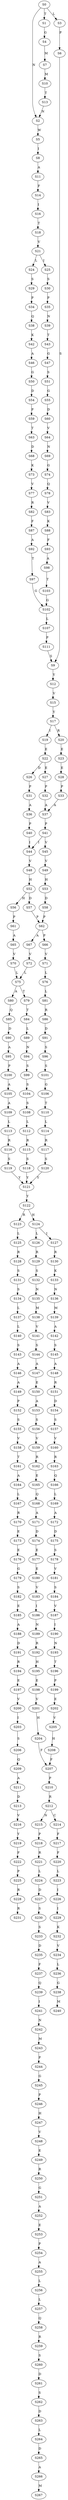 strict digraph  {
	S0 -> S1 [ label = T ];
	S0 -> S2 [ label = N ];
	S0 -> S3 [ label = L ];
	S1 -> S4 [ label = G ];
	S2 -> S5 [ label = W ];
	S3 -> S6 [ label = P ];
	S4 -> S7 [ label = M ];
	S5 -> S8 [ label = I ];
	S6 -> S9 [ label = S ];
	S7 -> S10 [ label = M ];
	S8 -> S11 [ label = A ];
	S9 -> S12 [ label = Y ];
	S10 -> S13 [ label = T ];
	S11 -> S14 [ label = F ];
	S12 -> S15 [ label = V ];
	S13 -> S2 [ label = N ];
	S14 -> S16 [ label = I ];
	S15 -> S17 [ label = Y ];
	S16 -> S18 [ label = T ];
	S17 -> S19 [ label = I ];
	S17 -> S20 [ label = R ];
	S18 -> S21 [ label = V ];
	S19 -> S22 [ label = E ];
	S20 -> S23 [ label = E ];
	S21 -> S24 [ label = L ];
	S21 -> S25 [ label = I ];
	S22 -> S26 [ label = D ];
	S22 -> S27 [ label = E ];
	S23 -> S28 [ label = E ];
	S24 -> S29 [ label = S ];
	S25 -> S30 [ label = S ];
	S26 -> S31 [ label = P ];
	S27 -> S32 [ label = P ];
	S28 -> S33 [ label = P ];
	S29 -> S34 [ label = P ];
	S30 -> S35 [ label = P ];
	S31 -> S36 [ label = A ];
	S32 -> S37 [ label = A ];
	S33 -> S37 [ label = A ];
	S34 -> S38 [ label = Q ];
	S35 -> S39 [ label = N ];
	S36 -> S40 [ label = P ];
	S37 -> S41 [ label = P ];
	S38 -> S42 [ label = K ];
	S39 -> S43 [ label = T ];
	S40 -> S44 [ label = I ];
	S41 -> S44 [ label = I ];
	S41 -> S45 [ label = V ];
	S42 -> S46 [ label = A ];
	S43 -> S47 [ label = G ];
	S44 -> S48 [ label = V ];
	S45 -> S49 [ label = V ];
	S46 -> S50 [ label = G ];
	S47 -> S51 [ label = S ];
	S48 -> S52 [ label = H ];
	S49 -> S53 [ label = H ];
	S50 -> S54 [ label = D ];
	S51 -> S55 [ label = G ];
	S52 -> S56 [ label = H ];
	S52 -> S57 [ label = D ];
	S53 -> S58 [ label = D ];
	S54 -> S59 [ label = P ];
	S55 -> S60 [ label = D ];
	S56 -> S61 [ label = P ];
	S57 -> S62 [ label = P ];
	S58 -> S62 [ label = P ];
	S59 -> S63 [ label = T ];
	S60 -> S64 [ label = V ];
	S61 -> S65 [ label = A ];
	S62 -> S66 [ label = P ];
	S62 -> S67 [ label = A ];
	S63 -> S68 [ label = D ];
	S64 -> S69 [ label = N ];
	S65 -> S70 [ label = V ];
	S66 -> S71 [ label = V ];
	S67 -> S72 [ label = V ];
	S68 -> S73 [ label = K ];
	S69 -> S74 [ label = G ];
	S70 -> S75 [ label = L ];
	S71 -> S76 [ label = L ];
	S72 -> S75 [ label = L ];
	S73 -> S77 [ label = V ];
	S74 -> S78 [ label = Q ];
	S75 -> S79 [ label = T ];
	S75 -> S80 [ label = A ];
	S76 -> S81 [ label = L ];
	S77 -> S82 [ label = R ];
	S78 -> S83 [ label = V ];
	S79 -> S84 [ label = T ];
	S80 -> S85 [ label = Q ];
	S81 -> S86 [ label = R ];
	S82 -> S87 [ label = F ];
	S83 -> S88 [ label = K ];
	S84 -> S89 [ label = L ];
	S85 -> S90 [ label = D ];
	S86 -> S91 [ label = D ];
	S87 -> S92 [ label = A ];
	S88 -> S93 [ label = F ];
	S89 -> S94 [ label = N ];
	S90 -> S95 [ label = A ];
	S91 -> S96 [ label = S ];
	S92 -> S97 [ label = T ];
	S93 -> S98 [ label = A ];
	S94 -> S99 [ label = S ];
	S95 -> S100 [ label = P ];
	S96 -> S101 [ label = S ];
	S97 -> S102 [ label = G ];
	S98 -> S103 [ label = T ];
	S99 -> S104 [ label = S ];
	S100 -> S105 [ label = A ];
	S101 -> S106 [ label = G ];
	S102 -> S107 [ label = L ];
	S103 -> S102 [ label = G ];
	S104 -> S108 [ label = S ];
	S105 -> S109 [ label = A ];
	S106 -> S110 [ label = T ];
	S107 -> S111 [ label = P ];
	S108 -> S112 [ label = L ];
	S109 -> S113 [ label = L ];
	S110 -> S114 [ label = L ];
	S111 -> S9 [ label = S ];
	S112 -> S115 [ label = R ];
	S113 -> S116 [ label = R ];
	S114 -> S117 [ label = R ];
	S115 -> S118 [ label = S ];
	S116 -> S119 [ label = S ];
	S117 -> S120 [ label = S ];
	S118 -> S121 [ label = Y ];
	S119 -> S121 [ label = Y ];
	S120 -> S121 [ label = Y ];
	S121 -> S122 [ label = Y ];
	S122 -> S123 [ label = R ];
	S122 -> S124 [ label = H ];
	S123 -> S125 [ label = L ];
	S124 -> S126 [ label = L ];
	S124 -> S127 [ label = I ];
	S125 -> S128 [ label = R ];
	S126 -> S129 [ label = R ];
	S127 -> S130 [ label = R ];
	S128 -> S131 [ label = S ];
	S129 -> S132 [ label = S ];
	S130 -> S133 [ label = K ];
	S131 -> S134 [ label = S ];
	S132 -> S135 [ label = N ];
	S133 -> S136 [ label = N ];
	S134 -> S137 [ label = L ];
	S135 -> S138 [ label = M ];
	S136 -> S139 [ label = M ];
	S137 -> S140 [ label = L ];
	S138 -> S141 [ label = V ];
	S139 -> S142 [ label = A ];
	S140 -> S143 [ label = S ];
	S141 -> S144 [ label = S ];
	S142 -> S145 [ label = S ];
	S143 -> S146 [ label = A ];
	S144 -> S147 [ label = A ];
	S145 -> S148 [ label = A ];
	S146 -> S149 [ label = A ];
	S147 -> S150 [ label = E ];
	S148 -> S151 [ label = R ];
	S149 -> S152 [ label = P ];
	S150 -> S153 [ label = A ];
	S151 -> S154 [ label = D ];
	S152 -> S155 [ label = S ];
	S153 -> S156 [ label = S ];
	S154 -> S157 [ label = S ];
	S155 -> S158 [ label = V ];
	S156 -> S159 [ label = V ];
	S157 -> S160 [ label = V ];
	S158 -> S161 [ label = T ];
	S159 -> S162 [ label = R ];
	S160 -> S163 [ label = R ];
	S161 -> S164 [ label = A ];
	S162 -> S165 [ label = E ];
	S163 -> S166 [ label = Q ];
	S164 -> S167 [ label = L ];
	S165 -> S168 [ label = Q ];
	S166 -> S169 [ label = L ];
	S167 -> S170 [ label = R ];
	S168 -> S171 [ label = A ];
	S169 -> S172 [ label = A ];
	S170 -> S173 [ label = E ];
	S171 -> S174 [ label = D ];
	S172 -> S175 [ label = D ];
	S173 -> S176 [ label = E ];
	S174 -> S177 [ label = E ];
	S175 -> S178 [ label = S ];
	S176 -> S179 [ label = G ];
	S177 -> S180 [ label = E ];
	S178 -> S181 [ label = V ];
	S179 -> S182 [ label = S ];
	S180 -> S183 [ label = V ];
	S181 -> S184 [ label = S ];
	S182 -> S185 [ label = E ];
	S183 -> S186 [ label = I ];
	S184 -> S187 [ label = V ];
	S185 -> S188 [ label = A ];
	S186 -> S189 [ label = N ];
	S187 -> S190 [ label = I ];
	S188 -> S191 [ label = D ];
	S189 -> S192 [ label = R ];
	S190 -> S193 [ label = N ];
	S191 -> S194 [ label = R ];
	S192 -> S195 [ label = H ];
	S193 -> S196 [ label = T ];
	S194 -> S197 [ label = E ];
	S195 -> S198 [ label = E ];
	S196 -> S199 [ label = P ];
	S197 -> S200 [ label = V ];
	S198 -> S201 [ label = V ];
	S199 -> S202 [ label = E ];
	S200 -> S203 [ label = I ];
	S201 -> S204 [ label = H ];
	S202 -> S205 [ label = V ];
	S203 -> S206 [ label = S ];
	S204 -> S207 [ label = F ];
	S205 -> S208 [ label = H ];
	S206 -> S209 [ label = Q ];
	S207 -> S210 [ label = P ];
	S208 -> S207 [ label = F ];
	S209 -> S211 [ label = A ];
	S210 -> S212 [ label = R ];
	S211 -> S213 [ label = D ];
	S212 -> S214 [ label = C ];
	S212 -> S215 [ label = N ];
	S213 -> S216 [ label = V ];
	S214 -> S217 [ label = F ];
	S215 -> S218 [ label = P ];
	S216 -> S219 [ label = Y ];
	S217 -> S220 [ label = F ];
	S218 -> S221 [ label = R ];
	S219 -> S222 [ label = F ];
	S220 -> S223 [ label = L ];
	S221 -> S224 [ label = L ];
	S222 -> S225 [ label = P ];
	S223 -> S226 [ label = I ];
	S224 -> S227 [ label = D ];
	S225 -> S228 [ label = R ];
	S226 -> S229 [ label = I ];
	S227 -> S230 [ label = S ];
	S228 -> S231 [ label = R ];
	S229 -> S232 [ label = K ];
	S230 -> S233 [ label = S ];
	S232 -> S234 [ label = V ];
	S233 -> S235 [ label = D ];
	S234 -> S236 [ label = L ];
	S235 -> S237 [ label = F ];
	S236 -> S238 [ label = G ];
	S237 -> S239 [ label = Q ];
	S238 -> S240 [ label = M ];
	S239 -> S241 [ label = I ];
	S241 -> S242 [ label = N ];
	S242 -> S243 [ label = M ];
	S243 -> S244 [ label = P ];
	S244 -> S245 [ label = G ];
	S245 -> S246 [ label = P ];
	S246 -> S247 [ label = H ];
	S247 -> S248 [ label = V ];
	S248 -> S249 [ label = E ];
	S249 -> S250 [ label = R ];
	S250 -> S251 [ label = G ];
	S251 -> S252 [ label = A ];
	S252 -> S253 [ label = E ];
	S253 -> S254 [ label = P ];
	S254 -> S255 [ label = A ];
	S255 -> S256 [ label = L ];
	S256 -> S257 [ label = L ];
	S257 -> S258 [ label = Q ];
	S258 -> S259 [ label = R ];
	S259 -> S260 [ label = S ];
	S260 -> S261 [ label = D ];
	S261 -> S262 [ label = S ];
	S262 -> S263 [ label = D ];
	S263 -> S264 [ label = L ];
	S264 -> S265 [ label = D ];
	S265 -> S266 [ label = A ];
	S266 -> S267 [ label = M ];
}
